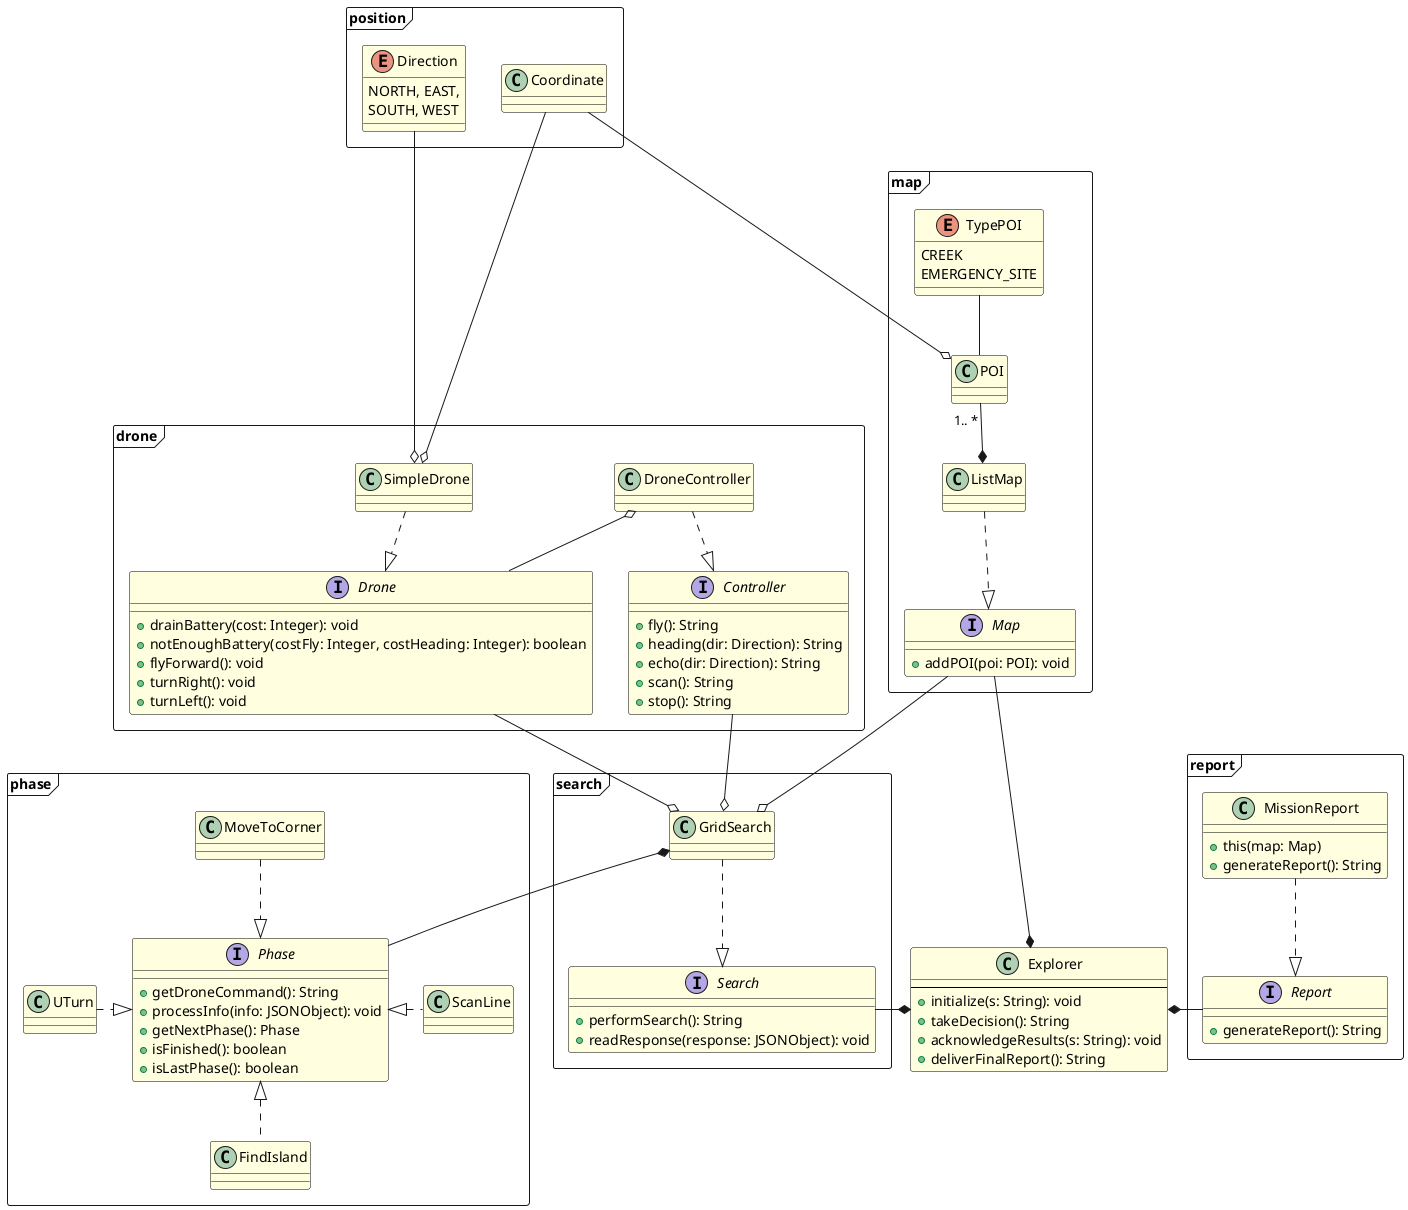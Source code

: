 @startuml A2
!define MyTheme
skinparam class {
    BackgroundColor #LightYellow
    BorderColor #000000
    FontColor #000000
}

skinparam stereotypeCBackgroundColor #LightYellow
skinparam stereotypeCBorderColor #000000
skinparam stereotypeCFontColor #000000


package drone <<Frame>>{
    interface Controller {
        + fly(): String
        + heading(dir: Direction): String
        + echo(dir: Direction): String
        + scan(): String
        + stop(): String
  
    }

    interface Drone {
    '   + getBatteryLevel(): Integer
        + drainBattery(cost: Integer): void
        + notEnoughBattery(costFly: Integer, costHeading: Integer): boolean
        '   + getHeading(): Direction
        '   + getLocation(): Coordinate
        + flyForward(): void
        + turnRight(): void
        + turnLeft(): void
    }

    class DroneController {
    '   - drone: Drone
        ' --
        ' + this(drone: Drone)
        ' --
        ' + fly(): String
        ' + heading(dir: Direction): String
        ' + echo(dir: Direction): String
        ' + scan(): String
        ' + stop(): String
    }

    class SimpleDrone {
        '   - batteryLevel: Integer
        '   - heading: Direction
        '   - location: Coordinate
        ' --
        ' + this(batteryLevel: Integer, heading: Direction)
        ' --
        ' + drainBattery(cost: Integer): void
        ' + notEnoughBattery(costFly: Integer, costHeading: Integer): boolean
        ' + flyForward(): void
        ' + turnRight(): void
        ' + turnLeft(): void
        '   + getBatteryLevel(): Integer
        '   + getHeading(): Direction
        '   + getLocation(): Coordinate
    }

}



package map <<Frame>>{
    class ListMap {
    ' + creeks: List<POI>
    ' + emergencySite: POI
    ' ' --
    ' + this()
    ' ' --
    ' + addPOI(poi: POI): void
    ' ' + getEmergencySiteID(): String
    ' ' + getClosetCreekID(): String
}

    interface Map {
        + addPOI(poi: POI): void
        ' + getEmergencySiteID(): String
        ' + getClosetCreekID(): String
    }

    enum TypePOI {
        CREEK
        EMERGENCY_SITE
    }

    class POI {
        '   - kind: TypePOI
        '   - location: Coordinate
        '   - id: String
        '   --
        ' + this(kind: TypePOI, location: Coordinate, id: String)
        ' --
        '   + getKind(): TypePOI
        '   + getLocation(): Coordinate
        '   + getID(): String
    }
}




package phase <<Frame>>{
    class UTurn {
        ' - controller: Controller
        ' - direction: Direction
        ' - turnLeft: boolean
        ' - hasTurned: boolean
        ' - turnCount: Integer
        ' - FLY: Integer
        ' - TURN_OPPOSITE: Integer
        ' - command: String
        ' --
        ' + this(controller: Controller, dir: Direction, turnLeft: boolean, outward: boolean)
        ' --
        ' + getDroneCommand(): String
        ' + processInfo(info: JSONObject): void
        ' + getNextPhase(): Phase
        ' + isFinished(): boolean
        ' + isLastPhase(): boolean
        ' ' - turnCommand(durLeft: boolean): String
    }
    class ScanLine {
        ' - State: enum
        ' - logger: Logger
        ' - controller: Controller
        ' - direction: Direction
        ' - turnLeft: boolean
        ' - offIsland: boolean
        ' - hasMoved: boolean
        ' - moveOutwards: boolean
        ' - state: State
        ' --
        ' + this(controller: Controller, initialDirection: Direction, turnLeft: boolean)
        ' --
        ' + getDroneCommand(): String
        ' + processInfo(info: JSONObject): void
        ' + getNextPhase(): Phase
        ' + isFinished(): boolean
        ' + isLastPhase(): boolean
        ' ' - isDroneOffLand(info: JSONObject): boolean
    }
    class MoveToCorner {
        ' - State: enum
        ' - logger: Logger
        ' - controller: Controller
        ' - direction: Direction
        ' - finalDirection: Direction
        ' - state: State
        ' - distanceLeft: int
        ' - distanceRight: int
        ' - distanceTraveled: int
        ' - hasReachedCorner: boolean
        ' --
        ' + this(controller: Controller, initialDir: Direction)
        ' --
        ' + getDroneCommand(): String
        ' + processInfo(info: JSONObject): void
        ' + getNextPhase(): Phase
        ' + isFinished(): boolean
        ' + isLastPhase(): boolean
    }
    class FindIsland {
        ' - State: enum
        ' - logger: Logger
        ' - direction: Direction
        ' - atIsland: boolean
        ' - uTurnLeft: boolean
        ' - flightsToIsland: Integer
        ' - state: State
        ' --
        ' + this(controller: Controller, initialDirection: Direction)
        ' --
        ' + getDroneCommand(): String
        ' + processInfo(info: JSONObject): void
        ' + getNextPhase(): Phase
        ' + isFinished(): boolean
        ' + isLastPhase(): boolean
    }
    interface Phase {
        + getDroneCommand(): String
        + processInfo(info: JSONObject): void
        + getNextPhase(): Phase
        + isFinished(): boolean
        + isLastPhase(): boolean
    }
}



package position <<Frame>>{
    enum Direction {
        NORTH, EAST, 
        SOUTH, WEST
    '   - symbol: String
    '   --
    '   + getSymbol(): String
    '   + getRight(): Direction
    '   + getLeft(): Direction
    ' + <<static>> fromSymbol(s: String): Direction
  
    }
    class Coordinate {
        ' - x: int
        ' - y: int
        ' --
        ' + this(x: int, y: int)
        ' --
        ' + getX(): int
        ' + getY(): int
        ' + setX(x: int): void
        ' + setY(y: int): void
        ' + distanceTo(other: Coordinate): double
    }
}


package search <<Frame>>{
    class GridSearch {
        '   - logger: Logger
        '   - drone: Drone
        '   - controller: Controller
        '   - map: Map
        '   - phase: Phase
        '   --
        ' + this(drone: Drone, map: Map)
        ' --
        ' + performSearch(): String
        ' + readResponse(response: JSONObject): void
    }

    interface Search {
        + performSearch(): String
        + readResponse(response: JSONObject): void
    }

}



package report <<Frame>>{
    class MissionReport{
        ' - map: Map
        ' --
        + this(map: Map)
        ' --
        + generateReport(): String
        ' - closestCreekID(): String
        ' - emergencySiteID(): String
    }

    interface Report{
        + generateReport(): String
    }
}

class Explorer {
    '   - logger: Logger
    '   - drone: Drone
    '   - gridSearch: Search
    '   - map: Map
    --
    + initialize(s: String): void
    + takeDecision(): String
    + acknowledgeResults(s: String): void
    + deliverFinalReport(): String
}

' phase package
Phase <|.up. MoveToCorner
Phase <|.. FindIsland
Phase <|..right. ScanLine
Phase <|..left. UTurn

' search package
Search <|.up. GridSearch

' drone package
Controller <|.up. DroneController
Drone <|.up. SimpleDrone
DroneController o-- Drone

' report package
Report <|.up. MissionReport

' position package
Coordinate --o POI

' map package
Map <|.up. ListMap
POI "1.. *" --*  ListMap
TypePOI -- POI


Drone -down-o GridSearch
Controller -down-o GridSearch
Map -right-o GridSearch
GridSearch *-- Phase


Coordinate ----o SimpleDrone
Direction ----o SimpleDrone



Search -left-* Explorer
Map ---* Explorer
Report -right-* Explorer


' Drone --o GridSearch
' Controller --o GridSearch
' Map -down-o GridSearch
' GridSearch *-down- Phase


' Coordinate ----o SimpleDrone
' Direction ----o SimpleDrone


' MissionReport o-- Map


' Search -up-* Explorer
' Map --* Explorer
' Report --* Explorer
@enduml